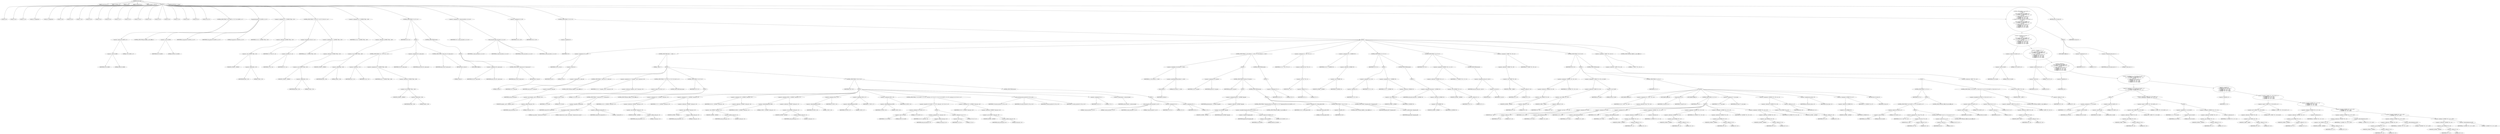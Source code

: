 digraph cache_insert {  
"1000122" [label = "(METHOD,cache_insert)" ]
"1000123" [label = "(PARAM,const char *a1)" ]
"1000124" [label = "(PARAM,_DWORD *a2)" ]
"1000125" [label = "(PARAM,int a3)" ]
"1000126" [label = "(PARAM,unsigned int a4)" ]
"1000127" [label = "(PARAM,unsigned __int16 a5)" ]
"1000128" [label = "(BLOCK,,)" ]
"1000129" [label = "(LOCAL,v9: int)" ]
"1000130" [label = "(LOCAL,v10: int)" ]
"1000131" [label = "(LOCAL,v11: int)" ]
"1000132" [label = "(LOCAL,v13: unsigned int)" ]
"1000133" [label = "(LOCAL,v14: unsigned int)" ]
"1000134" [label = "(LOCAL,v15: int)" ]
"1000135" [label = "(LOCAL,v16: int)" ]
"1000136" [label = "(LOCAL,v17: int)" ]
"1000137" [label = "(LOCAL,v18: int)" ]
"1000138" [label = "(LOCAL,v19: int)" ]
"1000139" [label = "(LOCAL,v20: int)" ]
"1000140" [label = "(LOCAL,v21: int *)" ]
"1000141" [label = "(LOCAL,v22: int)" ]
"1000142" [label = "(LOCAL,v23: char *)" ]
"1000143" [label = "(LOCAL,v24: int)" ]
"1000144" [label = "(LOCAL,v25: int)" ]
"1000145" [label = "(LOCAL,v26: int)" ]
"1000146" [label = "(LOCAL,v27: int)" ]
"1000147" [label = "(LOCAL,v28: int)" ]
"1000148" [label = "(LOCAL,v29: int)" ]
"1000149" [label = "(LOCAL,v30: int [ 4 ])" ]
"1000150" [label = "(CONTROL_STRUCTURE,if ( (a5 & 0x980) == 0 ),if ( (a5 & 0x980) == 0 ))" ]
"1000151" [label = "(<operator>.equals,(a5 & 0x980) == 0)" ]
"1000152" [label = "(<operator>.and,a5 & 0x980)" ]
"1000153" [label = "(IDENTIFIER,a5,a5 & 0x980)" ]
"1000154" [label = "(LITERAL,0x980,a5 & 0x980)" ]
"1000155" [label = "(LITERAL,0,(a5 & 0x980) == 0)" ]
"1000156" [label = "(CONTROL_STRUCTURE,goto LABEL_2;,goto LABEL_2;)" ]
"1000157" [label = "(log_query,log_query(a5 | 0x10000, a1, a2, 0))" ]
"1000158" [label = "(<operator>.or,a5 | 0x10000)" ]
"1000159" [label = "(IDENTIFIER,a5,a5 | 0x10000)" ]
"1000160" [label = "(LITERAL,0x10000,a5 | 0x10000)" ]
"1000161" [label = "(IDENTIFIER,a1,log_query(a5 | 0x10000, a1, a2, 0))" ]
"1000162" [label = "(IDENTIFIER,a2,log_query(a5 | 0x10000, a1, a2, 0))" ]
"1000163" [label = "(LITERAL,0,log_query(a5 | 0x10000, a1, a2, 0))" ]
"1000164" [label = "(<operator>.assignment,v13 = *(_DWORD *)(fbss + 252))" ]
"1000165" [label = "(IDENTIFIER,v13,v13 = *(_DWORD *)(fbss + 252))" ]
"1000166" [label = "(<operator>.indirection,*(_DWORD *)(fbss + 252))" ]
"1000167" [label = "(<operator>.cast,(_DWORD *)(fbss + 252))" ]
"1000168" [label = "(UNKNOWN,_DWORD *,_DWORD *)" ]
"1000169" [label = "(<operator>.addition,fbss + 252)" ]
"1000170" [label = "(IDENTIFIER,fbss,fbss + 252)" ]
"1000171" [label = "(LITERAL,252,fbss + 252)" ]
"1000172" [label = "(CONTROL_STRUCTURE,if ( v13 && v13 < a4 ),if ( v13 && v13 < a4 ))" ]
"1000173" [label = "(<operator>.logicalAnd,v13 && v13 < a4)" ]
"1000174" [label = "(IDENTIFIER,v13,v13 && v13 < a4)" ]
"1000175" [label = "(<operator>.lessThan,v13 < a4)" ]
"1000176" [label = "(IDENTIFIER,v13,v13 < a4)" ]
"1000177" [label = "(IDENTIFIER,a4,v13 < a4)" ]
"1000178" [label = "(<operator>.assignment,a4 = *(_DWORD *)(fbss + 252))" ]
"1000179" [label = "(IDENTIFIER,a4,a4 = *(_DWORD *)(fbss + 252))" ]
"1000180" [label = "(<operator>.indirection,*(_DWORD *)(fbss + 252))" ]
"1000181" [label = "(<operator>.cast,(_DWORD *)(fbss + 252))" ]
"1000182" [label = "(UNKNOWN,_DWORD *,_DWORD *)" ]
"1000183" [label = "(<operator>.addition,fbss + 252)" ]
"1000184" [label = "(IDENTIFIER,fbss,fbss + 252)" ]
"1000185" [label = "(LITERAL,252,fbss + 252)" ]
"1000186" [label = "(<operator>.assignment,v14 = *(_DWORD *)(fbss + 248))" ]
"1000187" [label = "(IDENTIFIER,v14,v14 = *(_DWORD *)(fbss + 248))" ]
"1000188" [label = "(<operator>.indirection,*(_DWORD *)(fbss + 248))" ]
"1000189" [label = "(<operator>.cast,(_DWORD *)(fbss + 248))" ]
"1000190" [label = "(UNKNOWN,_DWORD *,_DWORD *)" ]
"1000191" [label = "(<operator>.addition,fbss + 248)" ]
"1000192" [label = "(IDENTIFIER,fbss,fbss + 248)" ]
"1000193" [label = "(LITERAL,248,fbss + 248)" ]
"1000194" [label = "(CONTROL_STRUCTURE,if ( v14 ),if ( v14 ))" ]
"1000195" [label = "(IDENTIFIER,v14,if ( v14 ))" ]
"1000196" [label = "(BLOCK,,)" ]
"1000197" [label = "(CONTROL_STRUCTURE,if ( a4 < v14 ),if ( a4 < v14 ))" ]
"1000198" [label = "(<operator>.lessThan,a4 < v14)" ]
"1000199" [label = "(IDENTIFIER,a4,a4 < v14)" ]
"1000200" [label = "(IDENTIFIER,v14,a4 < v14)" ]
"1000201" [label = "(<operator>.assignment,a4 = *(_DWORD *)(fbss + 248))" ]
"1000202" [label = "(IDENTIFIER,a4,a4 = *(_DWORD *)(fbss + 248))" ]
"1000203" [label = "(<operator>.indirection,*(_DWORD *)(fbss + 248))" ]
"1000204" [label = "(<operator>.cast,(_DWORD *)(fbss + 248))" ]
"1000205" [label = "(UNKNOWN,_DWORD *,_DWORD *)" ]
"1000206" [label = "(<operator>.addition,fbss + 248)" ]
"1000207" [label = "(IDENTIFIER,fbss,fbss + 248)" ]
"1000208" [label = "(LITERAL,248,fbss + 248)" ]
"1000209" [label = "(<operator>.assignment,v28 = insert_error)" ]
"1000210" [label = "(IDENTIFIER,v28,v28 = insert_error)" ]
"1000211" [label = "(IDENTIFIER,insert_error,v28 = insert_error)" ]
"1000212" [label = "(CONTROL_STRUCTURE,if ( insert_error ),if ( insert_error ))" ]
"1000213" [label = "(IDENTIFIER,insert_error,if ( insert_error ))" ]
"1000214" [label = "(RETURN,return 0;,return 0;)" ]
"1000215" [label = "(LITERAL,0,return 0;)" ]
"1000216" [label = "(CONTROL_STRUCTURE,else,else)" ]
"1000217" [label = "(BLOCK,,)" ]
"1000218" [label = "(JUMP_TARGET,LABEL_2)" ]
"1000219" [label = "(<operator>.assignment,v28 = insert_error)" ]
"1000220" [label = "(IDENTIFIER,v28,v28 = insert_error)" ]
"1000221" [label = "(IDENTIFIER,insert_error,v28 = insert_error)" ]
"1000222" [label = "(CONTROL_STRUCTURE,if ( insert_error ),if ( insert_error ))" ]
"1000223" [label = "(IDENTIFIER,insert_error,if ( insert_error ))" ]
"1000224" [label = "(RETURN,return 0;,return 0;)" ]
"1000225" [label = "(LITERAL,0,return 0;)" ]
"1000226" [label = "(<operator>.assignment,v9 = cache_scan_free(a1, a2, a3, a5))" ]
"1000227" [label = "(IDENTIFIER,v9,v9 = cache_scan_free(a1, a2, a3, a5))" ]
"1000228" [label = "(cache_scan_free,cache_scan_free(a1, a2, a3, a5))" ]
"1000229" [label = "(IDENTIFIER,a1,cache_scan_free(a1, a2, a3, a5))" ]
"1000230" [label = "(IDENTIFIER,a2,cache_scan_free(a1, a2, a3, a5))" ]
"1000231" [label = "(IDENTIFIER,a3,cache_scan_free(a1, a2, a3, a5))" ]
"1000232" [label = "(IDENTIFIER,a5,cache_scan_free(a1, a2, a3, a5))" ]
"1000233" [label = "(<operator>.assignment,v10 = v28)" ]
"1000234" [label = "(IDENTIFIER,v10,v10 = v28)" ]
"1000235" [label = "(IDENTIFIER,v28,v10 = v28)" ]
"1000236" [label = "(CONTROL_STRUCTURE,if ( !v9 ),if ( !v9 ))" ]
"1000237" [label = "(<operator>.logicalNot,!v9)" ]
"1000238" [label = "(IDENTIFIER,v9,!v9)" ]
"1000239" [label = "(BLOCK,,)" ]
"1000240" [label = "(<operator>.assignment,v29 = a5 & 4)" ]
"1000241" [label = "(IDENTIFIER,v29,v29 = a5 & 4)" ]
"1000242" [label = "(<operator>.and,a5 & 4)" ]
"1000243" [label = "(IDENTIFIER,a5,a5 & 4)" ]
"1000244" [label = "(LITERAL,4,a5 & 4)" ]
"1000245" [label = "(CONTROL_STRUCTURE,while ( 1 ),while ( 1 ))" ]
"1000246" [label = "(LITERAL,1,while ( 1 ))" ]
"1000247" [label = "(BLOCK,,)" ]
"1000248" [label = "(<operator>.assignment,v9 = cache_tail)" ]
"1000249" [label = "(IDENTIFIER,v9,v9 = cache_tail)" ]
"1000250" [label = "(IDENTIFIER,cache_tail,v9 = cache_tail)" ]
"1000251" [label = "(CONTROL_STRUCTURE,if ( !cache_tail ),if ( !cache_tail ))" ]
"1000252" [label = "(<operator>.logicalNot,!cache_tail)" ]
"1000253" [label = "(IDENTIFIER,cache_tail,!cache_tail)" ]
"1000254" [label = "(CONTROL_STRUCTURE,goto LABEL_15;,goto LABEL_15;)" ]
"1000255" [label = "(<operator>.assignment,v15 = *(unsigned __int16 *)(cache_tail + 36))" ]
"1000256" [label = "(IDENTIFIER,v15,v15 = *(unsigned __int16 *)(cache_tail + 36))" ]
"1000257" [label = "(<operator>.indirection,*(unsigned __int16 *)(cache_tail + 36))" ]
"1000258" [label = "(<operator>.cast,(unsigned __int16 *)(cache_tail + 36))" ]
"1000259" [label = "(UNKNOWN,unsigned __int16 *,unsigned __int16 *)" ]
"1000260" [label = "(<operator>.addition,cache_tail + 36)" ]
"1000261" [label = "(IDENTIFIER,cache_tail,cache_tail + 36)" ]
"1000262" [label = "(LITERAL,36,cache_tail + 36)" ]
"1000263" [label = "(CONTROL_STRUCTURE,if ( (v15 & 0xC) == 0 ),if ( (v15 & 0xC) == 0 ))" ]
"1000264" [label = "(<operator>.equals,(v15 & 0xC) == 0)" ]
"1000265" [label = "(<operator>.and,v15 & 0xC)" ]
"1000266" [label = "(IDENTIFIER,v15,v15 & 0xC)" ]
"1000267" [label = "(LITERAL,0xC,v15 & 0xC)" ]
"1000268" [label = "(LITERAL,0,(v15 & 0xC) == 0)" ]
"1000269" [label = "(CONTROL_STRUCTURE,break;,break;)" ]
"1000270" [label = "(CONTROL_STRUCTURE,if ( v10 ),if ( v10 ))" ]
"1000271" [label = "(IDENTIFIER,v10,if ( v10 ))" ]
"1000272" [label = "(BLOCK,,)" ]
"1000273" [label = "(CONTROL_STRUCTURE,if ( !warned_8195 ),if ( !warned_8195 ))" ]
"1000274" [label = "(<operator>.logicalNot,!warned_8195)" ]
"1000275" [label = "(IDENTIFIER,warned_8195,!warned_8195)" ]
"1000276" [label = "(BLOCK,,)" ]
"1000277" [label = "(my_syslog,my_syslog(3, \"Internal error in cache.\"))" ]
"1000278" [label = "(LITERAL,3,my_syslog(3, \"Internal error in cache.\"))" ]
"1000279" [label = "(LITERAL,\"Internal error in cache.\",my_syslog(3, \"Internal error in cache.\"))" ]
"1000280" [label = "(<operator>.assignment,warned_8195 = 1)" ]
"1000281" [label = "(IDENTIFIER,warned_8195,warned_8195 = 1)" ]
"1000282" [label = "(LITERAL,1,warned_8195 = 1)" ]
"1000283" [label = "(CONTROL_STRUCTURE,goto LABEL_15;,goto LABEL_15;)" ]
"1000284" [label = "(CONTROL_STRUCTURE,if ( v29 ),if ( v29 ))" ]
"1000285" [label = "(IDENTIFIER,v29,if ( v29 ))" ]
"1000286" [label = "(BLOCK,,)" ]
"1000287" [label = "(<operator>.assignment,v16 = *(_DWORD *)(cache_tail + 16))" ]
"1000288" [label = "(IDENTIFIER,v16,v16 = *(_DWORD *)(cache_tail + 16))" ]
"1000289" [label = "(<operator>.indirection,*(_DWORD *)(cache_tail + 16))" ]
"1000290" [label = "(<operator>.cast,(_DWORD *)(cache_tail + 16))" ]
"1000291" [label = "(UNKNOWN,_DWORD *,_DWORD *)" ]
"1000292" [label = "(<operator>.addition,cache_tail + 16)" ]
"1000293" [label = "(IDENTIFIER,cache_tail,cache_tail + 16)" ]
"1000294" [label = "(LITERAL,16,cache_tail + 16)" ]
"1000295" [label = "(<operator>.assignment,v17 = *(_DWORD *)(cache_tail + 20))" ]
"1000296" [label = "(IDENTIFIER,v17,v17 = *(_DWORD *)(cache_tail + 20))" ]
"1000297" [label = "(<operator>.indirection,*(_DWORD *)(cache_tail + 20))" ]
"1000298" [label = "(<operator>.cast,(_DWORD *)(cache_tail + 20))" ]
"1000299" [label = "(UNKNOWN,_DWORD *,_DWORD *)" ]
"1000300" [label = "(<operator>.addition,cache_tail + 20)" ]
"1000301" [label = "(IDENTIFIER,cache_tail,cache_tail + 20)" ]
"1000302" [label = "(LITERAL,20,cache_tail + 20)" ]
"1000303" [label = "(<operator>.assignment,v18 = *(_DWORD *)(cache_tail + 24))" ]
"1000304" [label = "(IDENTIFIER,v18,v18 = *(_DWORD *)(cache_tail + 24))" ]
"1000305" [label = "(<operator>.indirection,*(_DWORD *)(cache_tail + 24))" ]
"1000306" [label = "(<operator>.cast,(_DWORD *)(cache_tail + 24))" ]
"1000307" [label = "(UNKNOWN,_DWORD *,_DWORD *)" ]
"1000308" [label = "(<operator>.addition,cache_tail + 24)" ]
"1000309" [label = "(IDENTIFIER,cache_tail,cache_tail + 24)" ]
"1000310" [label = "(LITERAL,24,cache_tail + 24)" ]
"1000311" [label = "(<operator>.assignment,v30[0] = *(_DWORD *)(cache_tail + 12))" ]
"1000312" [label = "(<operator>.indirectIndexAccess,v30[0])" ]
"1000313" [label = "(IDENTIFIER,v30,v30[0] = *(_DWORD *)(cache_tail + 12))" ]
"1000314" [label = "(LITERAL,0,v30[0] = *(_DWORD *)(cache_tail + 12))" ]
"1000315" [label = "(<operator>.indirection,*(_DWORD *)(cache_tail + 12))" ]
"1000316" [label = "(<operator>.cast,(_DWORD *)(cache_tail + 12))" ]
"1000317" [label = "(UNKNOWN,_DWORD *,_DWORD *)" ]
"1000318" [label = "(<operator>.addition,cache_tail + 12)" ]
"1000319" [label = "(IDENTIFIER,cache_tail,cache_tail + 12)" ]
"1000320" [label = "(LITERAL,12,cache_tail + 12)" ]
"1000321" [label = "(<operator>.assignment,v30[1] = v16)" ]
"1000322" [label = "(<operator>.indirectIndexAccess,v30[1])" ]
"1000323" [label = "(IDENTIFIER,v30,v30[1] = v16)" ]
"1000324" [label = "(LITERAL,1,v30[1] = v16)" ]
"1000325" [label = "(IDENTIFIER,v16,v30[1] = v16)" ]
"1000326" [label = "(<operator>.assignment,v30[2] = v17)" ]
"1000327" [label = "(<operator>.indirectIndexAccess,v30[2])" ]
"1000328" [label = "(IDENTIFIER,v30,v30[2] = v17)" ]
"1000329" [label = "(LITERAL,2,v30[2] = v17)" ]
"1000330" [label = "(IDENTIFIER,v17,v30[2] = v17)" ]
"1000331" [label = "(<operator>.assignment,v30[3] = v18)" ]
"1000332" [label = "(<operator>.indirectIndexAccess,v30[3])" ]
"1000333" [label = "(IDENTIFIER,v30,v30[3] = v18)" ]
"1000334" [label = "(LITERAL,3,v30[3] = v18)" ]
"1000335" [label = "(IDENTIFIER,v18,v30[3] = v18)" ]
"1000336" [label = "(CONTROL_STRUCTURE,if ( (v15 & 0x200) != 0 || (v19 = cache_tail + 40, (v15 & 2) != 0) ),if ( (v15 & 0x200) != 0 || (v19 = cache_tail + 40, (v15 & 2) != 0) ))" ]
"1000337" [label = "(<operator>.logicalOr,(v15 & 0x200) != 0 || (v19 = cache_tail + 40, (v15 & 2) != 0))" ]
"1000338" [label = "(<operator>.notEquals,(v15 & 0x200) != 0)" ]
"1000339" [label = "(<operator>.and,v15 & 0x200)" ]
"1000340" [label = "(IDENTIFIER,v15,v15 & 0x200)" ]
"1000341" [label = "(LITERAL,0x200,v15 & 0x200)" ]
"1000342" [label = "(LITERAL,0,(v15 & 0x200) != 0)" ]
"1000343" [label = "(BLOCK,,)" ]
"1000344" [label = "(<operator>.assignment,v19 = cache_tail + 40)" ]
"1000345" [label = "(IDENTIFIER,v19,v19 = cache_tail + 40)" ]
"1000346" [label = "(<operator>.addition,cache_tail + 40)" ]
"1000347" [label = "(IDENTIFIER,cache_tail,cache_tail + 40)" ]
"1000348" [label = "(LITERAL,40,cache_tail + 40)" ]
"1000349" [label = "(<operator>.notEquals,(v15 & 2) != 0)" ]
"1000350" [label = "(<operator>.and,v15 & 2)" ]
"1000351" [label = "(IDENTIFIER,v15,v15 & 2)" ]
"1000352" [label = "(LITERAL,2,v15 & 2)" ]
"1000353" [label = "(LITERAL,0,(v15 & 2) != 0)" ]
"1000354" [label = "(<operator>.assignment,v19 = *(_DWORD *)(cache_tail + 40))" ]
"1000355" [label = "(IDENTIFIER,v19,v19 = *(_DWORD *)(cache_tail + 40))" ]
"1000356" [label = "(<operator>.indirection,*(_DWORD *)(cache_tail + 40))" ]
"1000357" [label = "(<operator>.cast,(_DWORD *)(cache_tail + 40))" ]
"1000358" [label = "(UNKNOWN,_DWORD *,_DWORD *)" ]
"1000359" [label = "(<operator>.addition,cache_tail + 40)" ]
"1000360" [label = "(IDENTIFIER,cache_tail,cache_tail + 40)" ]
"1000361" [label = "(LITERAL,40,cache_tail + 40)" ]
"1000362" [label = "(cache_scan_free,cache_scan_free(v19, v30, a3, v15))" ]
"1000363" [label = "(IDENTIFIER,v19,cache_scan_free(v19, v30, a3, v15))" ]
"1000364" [label = "(IDENTIFIER,v30,cache_scan_free(v19, v30, a3, v15))" ]
"1000365" [label = "(IDENTIFIER,a3,cache_scan_free(v19, v30, a3, v15))" ]
"1000366" [label = "(IDENTIFIER,v15,cache_scan_free(v19, v30, a3, v15))" ]
"1000367" [label = "(<operator>.assignment,v10 = 1)" ]
"1000368" [label = "(IDENTIFIER,v10,v10 = 1)" ]
"1000369" [label = "(LITERAL,1,v10 = 1)" ]
"1000370" [label = "(<operator>.preIncrement,++cache_live_freed)" ]
"1000371" [label = "(IDENTIFIER,cache_live_freed,++cache_live_freed)" ]
"1000372" [label = "(CONTROL_STRUCTURE,else,else)" ]
"1000373" [label = "(BLOCK,,)" ]
"1000374" [label = "(cache_scan_free,cache_scan_free(0, 0, a3, 0))" ]
"1000375" [label = "(LITERAL,0,cache_scan_free(0, 0, a3, 0))" ]
"1000376" [label = "(LITERAL,0,cache_scan_free(0, 0, a3, 0))" ]
"1000377" [label = "(IDENTIFIER,a3,cache_scan_free(0, 0, a3, 0))" ]
"1000378" [label = "(LITERAL,0,cache_scan_free(0, 0, a3, 0))" ]
"1000379" [label = "(<operator>.assignment,v10 = 0)" ]
"1000380" [label = "(IDENTIFIER,v10,v10 = 0)" ]
"1000381" [label = "(LITERAL,0,v10 = 0)" ]
"1000382" [label = "(<operator>.assignment,v29 = 1)" ]
"1000383" [label = "(IDENTIFIER,v29,v29 = 1)" ]
"1000384" [label = "(LITERAL,1,v29 = 1)" ]
"1000385" [label = "(CONTROL_STRUCTURE,if ( a1 && strlen(a1) >= 0x32 ),if ( a1 && strlen(a1) >= 0x32 ))" ]
"1000386" [label = "(<operator>.logicalAnd,a1 && strlen(a1) >= 0x32)" ]
"1000387" [label = "(IDENTIFIER,a1,a1 && strlen(a1) >= 0x32)" ]
"1000388" [label = "(<operator>.greaterEqualsThan,strlen(a1) >= 0x32)" ]
"1000389" [label = "(strlen,strlen(a1))" ]
"1000390" [label = "(IDENTIFIER,a1,strlen(a1))" ]
"1000391" [label = "(LITERAL,0x32,strlen(a1) >= 0x32)" ]
"1000392" [label = "(BLOCK,,)" ]
"1000393" [label = "(<operator>.assignment,v20 = big_free)" ]
"1000394" [label = "(IDENTIFIER,v20,v20 = big_free)" ]
"1000395" [label = "(IDENTIFIER,big_free,v20 = big_free)" ]
"1000396" [label = "(CONTROL_STRUCTURE,if ( big_free ),if ( big_free ))" ]
"1000397" [label = "(IDENTIFIER,big_free,if ( big_free ))" ]
"1000398" [label = "(BLOCK,,)" ]
"1000399" [label = "(<operator>.assignment,big_free = *(_DWORD *)big_free)" ]
"1000400" [label = "(IDENTIFIER,big_free,big_free = *(_DWORD *)big_free)" ]
"1000401" [label = "(<operator>.indirection,*(_DWORD *)big_free)" ]
"1000402" [label = "(<operator>.cast,(_DWORD *)big_free)" ]
"1000403" [label = "(UNKNOWN,_DWORD *,_DWORD *)" ]
"1000404" [label = "(IDENTIFIER,big_free,(_DWORD *)big_free)" ]
"1000405" [label = "(CONTROL_STRUCTURE,else,else)" ]
"1000406" [label = "(BLOCK,,)" ]
"1000407" [label = "(CONTROL_STRUCTURE,if ( !bignames_left && (a5 & 0x5000) == 0 ),if ( !bignames_left && (a5 & 0x5000) == 0 ))" ]
"1000408" [label = "(<operator>.logicalAnd,!bignames_left && (a5 & 0x5000) == 0)" ]
"1000409" [label = "(<operator>.logicalNot,!bignames_left)" ]
"1000410" [label = "(IDENTIFIER,bignames_left,!bignames_left)" ]
"1000411" [label = "(<operator>.equals,(a5 & 0x5000) == 0)" ]
"1000412" [label = "(<operator>.and,a5 & 0x5000)" ]
"1000413" [label = "(IDENTIFIER,a5,a5 & 0x5000)" ]
"1000414" [label = "(LITERAL,0x5000,a5 & 0x5000)" ]
"1000415" [label = "(LITERAL,0,(a5 & 0x5000) == 0)" ]
"1000416" [label = "(CONTROL_STRUCTURE,goto LABEL_15;,goto LABEL_15;)" ]
"1000417" [label = "(<operator>.assignment,v20 = whine_malloc(1028))" ]
"1000418" [label = "(IDENTIFIER,v20,v20 = whine_malloc(1028))" ]
"1000419" [label = "(whine_malloc,whine_malloc(1028))" ]
"1000420" [label = "(LITERAL,1028,whine_malloc(1028))" ]
"1000421" [label = "(CONTROL_STRUCTURE,if ( !v20 ),if ( !v20 ))" ]
"1000422" [label = "(<operator>.logicalNot,!v20)" ]
"1000423" [label = "(IDENTIFIER,v20,!v20)" ]
"1000424" [label = "(CONTROL_STRUCTURE,goto LABEL_15;,goto LABEL_15;)" ]
"1000425" [label = "(CONTROL_STRUCTURE,if ( bignames_left ),if ( bignames_left ))" ]
"1000426" [label = "(IDENTIFIER,bignames_left,if ( bignames_left ))" ]
"1000427" [label = "(<operator>.preDecrement,--bignames_left)" ]
"1000428" [label = "(IDENTIFIER,bignames_left,--bignames_left)" ]
"1000429" [label = "(CONTROL_STRUCTURE,else,else)" ]
"1000430" [label = "(BLOCK,,)" ]
"1000431" [label = "(<operator>.assignment,v20 = 0)" ]
"1000432" [label = "(IDENTIFIER,v20,v20 = 0)" ]
"1000433" [label = "(LITERAL,0,v20 = 0)" ]
"1000434" [label = "(<operator>.assignment,v21 = *(int **)(v9 + 4))" ]
"1000435" [label = "(IDENTIFIER,v21,v21 = *(int **)(v9 + 4))" ]
"1000436" [label = "(<operator>.indirection,*(int **)(v9 + 4))" ]
"1000437" [label = "(<operator>.cast,(int **)(v9 + 4))" ]
"1000438" [label = "(UNKNOWN,int **,int **)" ]
"1000439" [label = "(<operator>.addition,v9 + 4)" ]
"1000440" [label = "(IDENTIFIER,v9,v9 + 4)" ]
"1000441" [label = "(LITERAL,4,v9 + 4)" ]
"1000442" [label = "(<operator>.assignment,v22 = *(_DWORD *)v9)" ]
"1000443" [label = "(IDENTIFIER,v22,v22 = *(_DWORD *)v9)" ]
"1000444" [label = "(<operator>.indirection,*(_DWORD *)v9)" ]
"1000445" [label = "(<operator>.cast,(_DWORD *)v9)" ]
"1000446" [label = "(UNKNOWN,_DWORD *,_DWORD *)" ]
"1000447" [label = "(IDENTIFIER,v9,(_DWORD *)v9)" ]
"1000448" [label = "(CONTROL_STRUCTURE,if ( v21 ),if ( v21 ))" ]
"1000449" [label = "(IDENTIFIER,v21,if ( v21 ))" ]
"1000450" [label = "(BLOCK,,)" ]
"1000451" [label = "(<operator>.assignment,*v21 = v22)" ]
"1000452" [label = "(<operator>.indirection,*v21)" ]
"1000453" [label = "(IDENTIFIER,v21,*v21 = v22)" ]
"1000454" [label = "(IDENTIFIER,v22,*v21 = v22)" ]
"1000455" [label = "(<operator>.assignment,v22 = *(_DWORD *)v9)" ]
"1000456" [label = "(IDENTIFIER,v22,v22 = *(_DWORD *)v9)" ]
"1000457" [label = "(<operator>.indirection,*(_DWORD *)v9)" ]
"1000458" [label = "(<operator>.cast,(_DWORD *)v9)" ]
"1000459" [label = "(UNKNOWN,_DWORD *,_DWORD *)" ]
"1000460" [label = "(IDENTIFIER,v9,(_DWORD *)v9)" ]
"1000461" [label = "(CONTROL_STRUCTURE,else,else)" ]
"1000462" [label = "(BLOCK,,)" ]
"1000463" [label = "(<operator>.assignment,cache_head = *(_DWORD *)v9)" ]
"1000464" [label = "(IDENTIFIER,cache_head,cache_head = *(_DWORD *)v9)" ]
"1000465" [label = "(<operator>.indirection,*(_DWORD *)v9)" ]
"1000466" [label = "(<operator>.cast,(_DWORD *)v9)" ]
"1000467" [label = "(UNKNOWN,_DWORD *,_DWORD *)" ]
"1000468" [label = "(IDENTIFIER,v9,(_DWORD *)v9)" ]
"1000469" [label = "(CONTROL_STRUCTURE,if ( v22 ),if ( v22 ))" ]
"1000470" [label = "(IDENTIFIER,v22,if ( v22 ))" ]
"1000471" [label = "(<operator>.assignment,*(_DWORD *)(v22 + 4) = v21)" ]
"1000472" [label = "(<operator>.indirection,*(_DWORD *)(v22 + 4))" ]
"1000473" [label = "(<operator>.cast,(_DWORD *)(v22 + 4))" ]
"1000474" [label = "(UNKNOWN,_DWORD *,_DWORD *)" ]
"1000475" [label = "(<operator>.addition,v22 + 4)" ]
"1000476" [label = "(IDENTIFIER,v22,v22 + 4)" ]
"1000477" [label = "(LITERAL,4,v22 + 4)" ]
"1000478" [label = "(IDENTIFIER,v21,*(_DWORD *)(v22 + 4) = v21)" ]
"1000479" [label = "(CONTROL_STRUCTURE,else,else)" ]
"1000480" [label = "(<operator>.assignment,cache_tail = (int)v21)" ]
"1000481" [label = "(IDENTIFIER,cache_tail,cache_tail = (int)v21)" ]
"1000482" [label = "(<operator>.cast,(int)v21)" ]
"1000483" [label = "(UNKNOWN,int,int)" ]
"1000484" [label = "(IDENTIFIER,v21,(int)v21)" ]
"1000485" [label = "(<operator>.assignment,*(_WORD *)(v9 + 36) = a5)" ]
"1000486" [label = "(<operator>.indirection,*(_WORD *)(v9 + 36))" ]
"1000487" [label = "(<operator>.cast,(_WORD *)(v9 + 36))" ]
"1000488" [label = "(UNKNOWN,_WORD *,_WORD *)" ]
"1000489" [label = "(<operator>.addition,v9 + 36)" ]
"1000490" [label = "(IDENTIFIER,v9,v9 + 36)" ]
"1000491" [label = "(LITERAL,36,v9 + 36)" ]
"1000492" [label = "(IDENTIFIER,a5,*(_WORD *)(v9 + 36) = a5)" ]
"1000493" [label = "(CONTROL_STRUCTURE,if ( v20 ),if ( v20 ))" ]
"1000494" [label = "(IDENTIFIER,v20,if ( v20 ))" ]
"1000495" [label = "(BLOCK,,)" ]
"1000496" [label = "(<operator>.assignment,*(_DWORD *)(v9 + 40) = v20)" ]
"1000497" [label = "(<operator>.indirection,*(_DWORD *)(v9 + 40))" ]
"1000498" [label = "(<operator>.cast,(_DWORD *)(v9 + 40))" ]
"1000499" [label = "(UNKNOWN,_DWORD *,_DWORD *)" ]
"1000500" [label = "(<operator>.addition,v9 + 40)" ]
"1000501" [label = "(IDENTIFIER,v9,v9 + 40)" ]
"1000502" [label = "(LITERAL,40,v9 + 40)" ]
"1000503" [label = "(IDENTIFIER,v20,*(_DWORD *)(v9 + 40) = v20)" ]
"1000504" [label = "(<operator>.assignment,*(_WORD *)(v9 + 36) = a5 | 0x200)" ]
"1000505" [label = "(<operator>.indirection,*(_WORD *)(v9 + 36))" ]
"1000506" [label = "(<operator>.cast,(_WORD *)(v9 + 36))" ]
"1000507" [label = "(UNKNOWN,_WORD *,_WORD *)" ]
"1000508" [label = "(<operator>.addition,v9 + 36)" ]
"1000509" [label = "(IDENTIFIER,v9,v9 + 36)" ]
"1000510" [label = "(LITERAL,36,v9 + 36)" ]
"1000511" [label = "(<operator>.or,a5 | 0x200)" ]
"1000512" [label = "(IDENTIFIER,a5,a5 | 0x200)" ]
"1000513" [label = "(LITERAL,0x200,a5 | 0x200)" ]
"1000514" [label = "(CONTROL_STRUCTURE,if ( a1 ),if ( a1 ))" ]
"1000515" [label = "(IDENTIFIER,a1,if ( a1 ))" ]
"1000516" [label = "(BLOCK,,)" ]
"1000517" [label = "(JUMP_TARGET,LABEL_49)" ]
"1000518" [label = "(<operator>.assignment,v23 = *(char **)(v9 + 40))" ]
"1000519" [label = "(IDENTIFIER,v23,v23 = *(char **)(v9 + 40))" ]
"1000520" [label = "(<operator>.indirection,*(char **)(v9 + 40))" ]
"1000521" [label = "(<operator>.cast,(char **)(v9 + 40))" ]
"1000522" [label = "(UNKNOWN,char **,char **)" ]
"1000523" [label = "(<operator>.addition,v9 + 40)" ]
"1000524" [label = "(IDENTIFIER,v9,v9 + 40)" ]
"1000525" [label = "(LITERAL,40,v9 + 40)" ]
"1000526" [label = "(JUMP_TARGET,LABEL_50)" ]
"1000527" [label = "(strcpy,strcpy(v23, a1))" ]
"1000528" [label = "(IDENTIFIER,v23,strcpy(v23, a1))" ]
"1000529" [label = "(IDENTIFIER,a1,strcpy(v23, a1))" ]
"1000530" [label = "(JUMP_TARGET,LABEL_51)" ]
"1000531" [label = "(CONTROL_STRUCTURE,if ( a2 ),if ( a2 ))" ]
"1000532" [label = "(IDENTIFIER,a2,if ( a2 ))" ]
"1000533" [label = "(BLOCK,,)" ]
"1000534" [label = "(<operator>.assignment,v24 = a2[1])" ]
"1000535" [label = "(IDENTIFIER,v24,v24 = a2[1])" ]
"1000536" [label = "(<operator>.indirectIndexAccess,a2[1])" ]
"1000537" [label = "(IDENTIFIER,a2,v24 = a2[1])" ]
"1000538" [label = "(LITERAL,1,v24 = a2[1])" ]
"1000539" [label = "(<operator>.assignment,v25 = a2[2])" ]
"1000540" [label = "(IDENTIFIER,v25,v25 = a2[2])" ]
"1000541" [label = "(<operator>.indirectIndexAccess,a2[2])" ]
"1000542" [label = "(IDENTIFIER,a2,v25 = a2[2])" ]
"1000543" [label = "(LITERAL,2,v25 = a2[2])" ]
"1000544" [label = "(<operator>.assignment,v26 = a2[3])" ]
"1000545" [label = "(IDENTIFIER,v26,v26 = a2[3])" ]
"1000546" [label = "(<operator>.indirectIndexAccess,a2[3])" ]
"1000547" [label = "(IDENTIFIER,a2,v26 = a2[3])" ]
"1000548" [label = "(LITERAL,3,v26 = a2[3])" ]
"1000549" [label = "(<operator>.assignment,*(_DWORD *)(v9 + 12) = *a2)" ]
"1000550" [label = "(<operator>.indirection,*(_DWORD *)(v9 + 12))" ]
"1000551" [label = "(<operator>.cast,(_DWORD *)(v9 + 12))" ]
"1000552" [label = "(UNKNOWN,_DWORD *,_DWORD *)" ]
"1000553" [label = "(<operator>.addition,v9 + 12)" ]
"1000554" [label = "(IDENTIFIER,v9,v9 + 12)" ]
"1000555" [label = "(LITERAL,12,v9 + 12)" ]
"1000556" [label = "(<operator>.indirection,*a2)" ]
"1000557" [label = "(IDENTIFIER,a2,*(_DWORD *)(v9 + 12) = *a2)" ]
"1000558" [label = "(<operator>.assignment,*(_DWORD *)(v9 + 16) = v24)" ]
"1000559" [label = "(<operator>.indirection,*(_DWORD *)(v9 + 16))" ]
"1000560" [label = "(<operator>.cast,(_DWORD *)(v9 + 16))" ]
"1000561" [label = "(UNKNOWN,_DWORD *,_DWORD *)" ]
"1000562" [label = "(<operator>.addition,v9 + 16)" ]
"1000563" [label = "(IDENTIFIER,v9,v9 + 16)" ]
"1000564" [label = "(LITERAL,16,v9 + 16)" ]
"1000565" [label = "(IDENTIFIER,v24,*(_DWORD *)(v9 + 16) = v24)" ]
"1000566" [label = "(<operator>.assignment,*(_DWORD *)(v9 + 20) = v25)" ]
"1000567" [label = "(<operator>.indirection,*(_DWORD *)(v9 + 20))" ]
"1000568" [label = "(<operator>.cast,(_DWORD *)(v9 + 20))" ]
"1000569" [label = "(UNKNOWN,_DWORD *,_DWORD *)" ]
"1000570" [label = "(<operator>.addition,v9 + 20)" ]
"1000571" [label = "(IDENTIFIER,v9,v9 + 20)" ]
"1000572" [label = "(LITERAL,20,v9 + 20)" ]
"1000573" [label = "(IDENTIFIER,v25,*(_DWORD *)(v9 + 20) = v25)" ]
"1000574" [label = "(<operator>.assignment,*(_DWORD *)(v9 + 24) = v26)" ]
"1000575" [label = "(<operator>.indirection,*(_DWORD *)(v9 + 24))" ]
"1000576" [label = "(<operator>.cast,(_DWORD *)(v9 + 24))" ]
"1000577" [label = "(UNKNOWN,_DWORD *,_DWORD *)" ]
"1000578" [label = "(<operator>.addition,v9 + 24)" ]
"1000579" [label = "(IDENTIFIER,v9,v9 + 24)" ]
"1000580" [label = "(LITERAL,24,v9 + 24)" ]
"1000581" [label = "(IDENTIFIER,v26,*(_DWORD *)(v9 + 24) = v26)" ]
"1000582" [label = "(<operator>.assignment,v27 = new_chain)" ]
"1000583" [label = "(IDENTIFIER,v27,v27 = new_chain)" ]
"1000584" [label = "(IDENTIFIER,new_chain,v27 = new_chain)" ]
"1000585" [label = "(<operator>.assignment,*(_DWORD *)(v9 + 28) = a4 + a3)" ]
"1000586" [label = "(<operator>.indirection,*(_DWORD *)(v9 + 28))" ]
"1000587" [label = "(<operator>.cast,(_DWORD *)(v9 + 28))" ]
"1000588" [label = "(UNKNOWN,_DWORD *,_DWORD *)" ]
"1000589" [label = "(<operator>.addition,v9 + 28)" ]
"1000590" [label = "(IDENTIFIER,v9,v9 + 28)" ]
"1000591" [label = "(LITERAL,28,v9 + 28)" ]
"1000592" [label = "(<operator>.addition,a4 + a3)" ]
"1000593" [label = "(IDENTIFIER,a4,a4 + a3)" ]
"1000594" [label = "(IDENTIFIER,a3,a4 + a3)" ]
"1000595" [label = "(<operator>.assignment,new_chain = v9)" ]
"1000596" [label = "(IDENTIFIER,new_chain,new_chain = v9)" ]
"1000597" [label = "(IDENTIFIER,v9,new_chain = v9)" ]
"1000598" [label = "(<operator>.assignment,*(_DWORD *)v9 = v27)" ]
"1000599" [label = "(<operator>.indirection,*(_DWORD *)v9)" ]
"1000600" [label = "(<operator>.cast,(_DWORD *)v9)" ]
"1000601" [label = "(UNKNOWN,_DWORD *,_DWORD *)" ]
"1000602" [label = "(IDENTIFIER,v9,(_DWORD *)v9)" ]
"1000603" [label = "(IDENTIFIER,v27,*(_DWORD *)v9 = v27)" ]
"1000604" [label = "(RETURN,return v9;,return v9;)" ]
"1000605" [label = "(IDENTIFIER,v9,return v9;)" ]
"1000606" [label = "(CONTROL_STRUCTURE,else,else)" ]
"1000607" [label = "(BLOCK,,)" ]
"1000608" [label = "(CONTROL_STRUCTURE,if ( a1 ),if ( a1 ))" ]
"1000609" [label = "(IDENTIFIER,a1,if ( a1 ))" ]
"1000610" [label = "(BLOCK,,)" ]
"1000611" [label = "(CONTROL_STRUCTURE,if ( (a5 & 0x200) == 0 ),if ( (a5 & 0x200) == 0 ))" ]
"1000612" [label = "(<operator>.equals,(a5 & 0x200) == 0)" ]
"1000613" [label = "(<operator>.and,a5 & 0x200)" ]
"1000614" [label = "(IDENTIFIER,a5,a5 & 0x200)" ]
"1000615" [label = "(LITERAL,0x200,a5 & 0x200)" ]
"1000616" [label = "(LITERAL,0,(a5 & 0x200) == 0)" ]
"1000617" [label = "(BLOCK,,)" ]
"1000618" [label = "(<operator>.assignment,v23 = (char *)(v9 + 40))" ]
"1000619" [label = "(IDENTIFIER,v23,v23 = (char *)(v9 + 40))" ]
"1000620" [label = "(<operator>.cast,(char *)(v9 + 40))" ]
"1000621" [label = "(UNKNOWN,char *,char *)" ]
"1000622" [label = "(<operator>.addition,v9 + 40)" ]
"1000623" [label = "(IDENTIFIER,v9,v9 + 40)" ]
"1000624" [label = "(LITERAL,40,v9 + 40)" ]
"1000625" [label = "(CONTROL_STRUCTURE,if ( (a5 & 2) == 0 ),if ( (a5 & 2) == 0 ))" ]
"1000626" [label = "(<operator>.equals,(a5 & 2) == 0)" ]
"1000627" [label = "(<operator>.and,a5 & 2)" ]
"1000628" [label = "(IDENTIFIER,a5,a5 & 2)" ]
"1000629" [label = "(LITERAL,2,a5 & 2)" ]
"1000630" [label = "(LITERAL,0,(a5 & 2) == 0)" ]
"1000631" [label = "(CONTROL_STRUCTURE,goto LABEL_50;,goto LABEL_50;)" ]
"1000632" [label = "(CONTROL_STRUCTURE,goto LABEL_49;,goto LABEL_49;)" ]
"1000633" [label = "(CONTROL_STRUCTURE,if ( (a5 & 0x200) == 0 && (a5 & 2) == 0 ),if ( (a5 & 0x200) == 0 && (a5 & 2) == 0 ))" ]
"1000634" [label = "(<operator>.logicalAnd,(a5 & 0x200) == 0 && (a5 & 2) == 0)" ]
"1000635" [label = "(<operator>.equals,(a5 & 0x200) == 0)" ]
"1000636" [label = "(<operator>.and,a5 & 0x200)" ]
"1000637" [label = "(IDENTIFIER,a5,a5 & 0x200)" ]
"1000638" [label = "(LITERAL,0x200,a5 & 0x200)" ]
"1000639" [label = "(LITERAL,0,(a5 & 0x200) == 0)" ]
"1000640" [label = "(<operator>.equals,(a5 & 2) == 0)" ]
"1000641" [label = "(<operator>.and,a5 & 2)" ]
"1000642" [label = "(IDENTIFIER,a5,a5 & 2)" ]
"1000643" [label = "(LITERAL,2,a5 & 2)" ]
"1000644" [label = "(LITERAL,0,(a5 & 2) == 0)" ]
"1000645" [label = "(BLOCK,,)" ]
"1000646" [label = "(<operator>.assignment,*(_BYTE *)(v9 + 40) = 0)" ]
"1000647" [label = "(<operator>.indirection,*(_BYTE *)(v9 + 40))" ]
"1000648" [label = "(<operator>.cast,(_BYTE *)(v9 + 40))" ]
"1000649" [label = "(UNKNOWN,_BYTE *,_BYTE *)" ]
"1000650" [label = "(<operator>.addition,v9 + 40)" ]
"1000651" [label = "(IDENTIFIER,v9,v9 + 40)" ]
"1000652" [label = "(LITERAL,40,v9 + 40)" ]
"1000653" [label = "(LITERAL,0,*(_BYTE *)(v9 + 40) = 0)" ]
"1000654" [label = "(CONTROL_STRUCTURE,goto LABEL_51;,goto LABEL_51;)" ]
"1000655" [label = "(<operator>.assignment,**(_BYTE **)(v9 + 40) = 0)" ]
"1000656" [label = "(<operator>.indirection,**(_BYTE **)(v9 + 40))" ]
"1000657" [label = "(<operator>.indirection,*(_BYTE **)(v9 + 40))" ]
"1000658" [label = "(<operator>.cast,(_BYTE **)(v9 + 40))" ]
"1000659" [label = "(UNKNOWN,_BYTE **,_BYTE **)" ]
"1000660" [label = "(<operator>.addition,v9 + 40)" ]
"1000661" [label = "(IDENTIFIER,v9,v9 + 40)" ]
"1000662" [label = "(LITERAL,40,v9 + 40)" ]
"1000663" [label = "(LITERAL,0,**(_BYTE **)(v9 + 40) = 0)" ]
"1000664" [label = "(CONTROL_STRUCTURE,goto LABEL_51;,goto LABEL_51;)" ]
"1000665" [label = "(CONTROL_STRUCTURE,if ( (a5 & 0x180) == 0\n    || (a5 & 8) == 0\n    || !a2\n    || ((v11 = a5 & 0x100, (a5 & 0x80) == 0)\n     || (*(_WORD *)(v9 + 36) & 0x80) == 0\n     || (v11 = a5 & 0x100, *(_DWORD *)(v9 + 12) != *a2))\n    && (!v11\n     || (*(_WORD *)(v9 + 36) & 0x100) == 0\n     || *(_DWORD *)(v9 + 12) != *a2\n     || *(_DWORD *)(v9 + 16) != a2[1]\n     || *(_DWORD *)(v9 + 20) != a2[2]\n     || *(_DWORD *)(v9 + 24) != a2[3]) ),if ( (a5 & 0x180) == 0\n    || (a5 & 8) == 0\n    || !a2\n    || ((v11 = a5 & 0x100, (a5 & 0x80) == 0)\n     || (*(_WORD *)(v9 + 36) & 0x80) == 0\n     || (v11 = a5 & 0x100, *(_DWORD *)(v9 + 12) != *a2))\n    && (!v11\n     || (*(_WORD *)(v9 + 36) & 0x100) == 0\n     || *(_DWORD *)(v9 + 12) != *a2\n     || *(_DWORD *)(v9 + 16) != a2[1]\n     || *(_DWORD *)(v9 + 20) != a2[2]\n     || *(_DWORD *)(v9 + 24) != a2[3]) ))" ]
"1000666" [label = "(<operator>.logicalOr,(a5 & 0x180) == 0\n    || (a5 & 8) == 0\n    || !a2\n    || ((v11 = a5 & 0x100, (a5 & 0x80) == 0)\n     || (*(_WORD *)(v9 + 36) & 0x80) == 0\n     || (v11 = a5 & 0x100, *(_DWORD *)(v9 + 12) != *a2))\n    && (!v11\n     || (*(_WORD *)(v9 + 36) & 0x100) == 0\n     || *(_DWORD *)(v9 + 12) != *a2\n     || *(_DWORD *)(v9 + 16) != a2[1]\n     || *(_DWORD *)(v9 + 20) != a2[2]\n     || *(_DWORD *)(v9 + 24) != a2[3]))" ]
"1000667" [label = "(<operator>.equals,(a5 & 0x180) == 0)" ]
"1000668" [label = "(<operator>.and,a5 & 0x180)" ]
"1000669" [label = "(IDENTIFIER,a5,a5 & 0x180)" ]
"1000670" [label = "(LITERAL,0x180,a5 & 0x180)" ]
"1000671" [label = "(LITERAL,0,(a5 & 0x180) == 0)" ]
"1000672" [label = "(<operator>.logicalOr,(a5 & 8) == 0\n    || !a2\n    || ((v11 = a5 & 0x100, (a5 & 0x80) == 0)\n     || (*(_WORD *)(v9 + 36) & 0x80) == 0\n     || (v11 = a5 & 0x100, *(_DWORD *)(v9 + 12) != *a2))\n    && (!v11\n     || (*(_WORD *)(v9 + 36) & 0x100) == 0\n     || *(_DWORD *)(v9 + 12) != *a2\n     || *(_DWORD *)(v9 + 16) != a2[1]\n     || *(_DWORD *)(v9 + 20) != a2[2]\n     || *(_DWORD *)(v9 + 24) != a2[3]))" ]
"1000673" [label = "(<operator>.equals,(a5 & 8) == 0)" ]
"1000674" [label = "(<operator>.and,a5 & 8)" ]
"1000675" [label = "(IDENTIFIER,a5,a5 & 8)" ]
"1000676" [label = "(LITERAL,8,a5 & 8)" ]
"1000677" [label = "(LITERAL,0,(a5 & 8) == 0)" ]
"1000678" [label = "(<operator>.logicalOr,!a2\n    || ((v11 = a5 & 0x100, (a5 & 0x80) == 0)\n     || (*(_WORD *)(v9 + 36) & 0x80) == 0\n     || (v11 = a5 & 0x100, *(_DWORD *)(v9 + 12) != *a2))\n    && (!v11\n     || (*(_WORD *)(v9 + 36) & 0x100) == 0\n     || *(_DWORD *)(v9 + 12) != *a2\n     || *(_DWORD *)(v9 + 16) != a2[1]\n     || *(_DWORD *)(v9 + 20) != a2[2]\n     || *(_DWORD *)(v9 + 24) != a2[3]))" ]
"1000679" [label = "(<operator>.logicalNot,!a2)" ]
"1000680" [label = "(IDENTIFIER,a2,!a2)" ]
"1000681" [label = "(<operator>.logicalAnd,((v11 = a5 & 0x100, (a5 & 0x80) == 0)\n     || (*(_WORD *)(v9 + 36) & 0x80) == 0\n     || (v11 = a5 & 0x100, *(_DWORD *)(v9 + 12) != *a2))\n    && (!v11\n     || (*(_WORD *)(v9 + 36) & 0x100) == 0\n     || *(_DWORD *)(v9 + 12) != *a2\n     || *(_DWORD *)(v9 + 16) != a2[1]\n     || *(_DWORD *)(v9 + 20) != a2[2]\n     || *(_DWORD *)(v9 + 24) != a2[3]))" ]
"1000682" [label = "(<operator>.logicalOr,(v11 = a5 & 0x100, (a5 & 0x80) == 0)\n     || (*(_WORD *)(v9 + 36) & 0x80) == 0\n     || (v11 = a5 & 0x100, *(_DWORD *)(v9 + 12) != *a2))" ]
"1000683" [label = "(BLOCK,,)" ]
"1000684" [label = "(<operator>.assignment,v11 = a5 & 0x100)" ]
"1000685" [label = "(IDENTIFIER,v11,v11 = a5 & 0x100)" ]
"1000686" [label = "(<operator>.and,a5 & 0x100)" ]
"1000687" [label = "(IDENTIFIER,a5,a5 & 0x100)" ]
"1000688" [label = "(LITERAL,0x100,a5 & 0x100)" ]
"1000689" [label = "(<operator>.equals,(a5 & 0x80) == 0)" ]
"1000690" [label = "(<operator>.and,a5 & 0x80)" ]
"1000691" [label = "(IDENTIFIER,a5,a5 & 0x80)" ]
"1000692" [label = "(LITERAL,0x80,a5 & 0x80)" ]
"1000693" [label = "(LITERAL,0,(a5 & 0x80) == 0)" ]
"1000694" [label = "(<operator>.logicalOr,(*(_WORD *)(v9 + 36) & 0x80) == 0\n     || (v11 = a5 & 0x100, *(_DWORD *)(v9 + 12) != *a2))" ]
"1000695" [label = "(<operator>.equals,(*(_WORD *)(v9 + 36) & 0x80) == 0)" ]
"1000696" [label = "(<operator>.and,*(_WORD *)(v9 + 36) & 0x80)" ]
"1000697" [label = "(<operator>.indirection,*(_WORD *)(v9 + 36))" ]
"1000698" [label = "(<operator>.cast,(_WORD *)(v9 + 36))" ]
"1000699" [label = "(UNKNOWN,_WORD *,_WORD *)" ]
"1000700" [label = "(<operator>.addition,v9 + 36)" ]
"1000701" [label = "(IDENTIFIER,v9,v9 + 36)" ]
"1000702" [label = "(LITERAL,36,v9 + 36)" ]
"1000703" [label = "(LITERAL,0x80,*(_WORD *)(v9 + 36) & 0x80)" ]
"1000704" [label = "(LITERAL,0,(*(_WORD *)(v9 + 36) & 0x80) == 0)" ]
"1000705" [label = "(BLOCK,,)" ]
"1000706" [label = "(<operator>.assignment,v11 = a5 & 0x100)" ]
"1000707" [label = "(IDENTIFIER,v11,v11 = a5 & 0x100)" ]
"1000708" [label = "(<operator>.and,a5 & 0x100)" ]
"1000709" [label = "(IDENTIFIER,a5,a5 & 0x100)" ]
"1000710" [label = "(LITERAL,0x100,a5 & 0x100)" ]
"1000711" [label = "(<operator>.notEquals,*(_DWORD *)(v9 + 12) != *a2)" ]
"1000712" [label = "(<operator>.indirection,*(_DWORD *)(v9 + 12))" ]
"1000713" [label = "(<operator>.cast,(_DWORD *)(v9 + 12))" ]
"1000714" [label = "(UNKNOWN,_DWORD *,_DWORD *)" ]
"1000715" [label = "(<operator>.addition,v9 + 12)" ]
"1000716" [label = "(IDENTIFIER,v9,v9 + 12)" ]
"1000717" [label = "(LITERAL,12,v9 + 12)" ]
"1000718" [label = "(<operator>.indirection,*a2)" ]
"1000719" [label = "(IDENTIFIER,a2,*(_DWORD *)(v9 + 12) != *a2)" ]
"1000720" [label = "(<operator>.logicalOr,!v11\n     || (*(_WORD *)(v9 + 36) & 0x100) == 0\n     || *(_DWORD *)(v9 + 12) != *a2\n     || *(_DWORD *)(v9 + 16) != a2[1]\n     || *(_DWORD *)(v9 + 20) != a2[2]\n     || *(_DWORD *)(v9 + 24) != a2[3])" ]
"1000721" [label = "(<operator>.logicalNot,!v11)" ]
"1000722" [label = "(IDENTIFIER,v11,!v11)" ]
"1000723" [label = "(<operator>.logicalOr,(*(_WORD *)(v9 + 36) & 0x100) == 0\n     || *(_DWORD *)(v9 + 12) != *a2\n     || *(_DWORD *)(v9 + 16) != a2[1]\n     || *(_DWORD *)(v9 + 20) != a2[2]\n     || *(_DWORD *)(v9 + 24) != a2[3])" ]
"1000724" [label = "(<operator>.equals,(*(_WORD *)(v9 + 36) & 0x100) == 0)" ]
"1000725" [label = "(<operator>.and,*(_WORD *)(v9 + 36) & 0x100)" ]
"1000726" [label = "(<operator>.indirection,*(_WORD *)(v9 + 36))" ]
"1000727" [label = "(<operator>.cast,(_WORD *)(v9 + 36))" ]
"1000728" [label = "(UNKNOWN,_WORD *,_WORD *)" ]
"1000729" [label = "(<operator>.addition,v9 + 36)" ]
"1000730" [label = "(IDENTIFIER,v9,v9 + 36)" ]
"1000731" [label = "(LITERAL,36,v9 + 36)" ]
"1000732" [label = "(LITERAL,0x100,*(_WORD *)(v9 + 36) & 0x100)" ]
"1000733" [label = "(LITERAL,0,(*(_WORD *)(v9 + 36) & 0x100) == 0)" ]
"1000734" [label = "(<operator>.logicalOr,*(_DWORD *)(v9 + 12) != *a2\n     || *(_DWORD *)(v9 + 16) != a2[1]\n     || *(_DWORD *)(v9 + 20) != a2[2]\n     || *(_DWORD *)(v9 + 24) != a2[3])" ]
"1000735" [label = "(<operator>.notEquals,*(_DWORD *)(v9 + 12) != *a2)" ]
"1000736" [label = "(<operator>.indirection,*(_DWORD *)(v9 + 12))" ]
"1000737" [label = "(<operator>.cast,(_DWORD *)(v9 + 12))" ]
"1000738" [label = "(UNKNOWN,_DWORD *,_DWORD *)" ]
"1000739" [label = "(<operator>.addition,v9 + 12)" ]
"1000740" [label = "(IDENTIFIER,v9,v9 + 12)" ]
"1000741" [label = "(LITERAL,12,v9 + 12)" ]
"1000742" [label = "(<operator>.indirection,*a2)" ]
"1000743" [label = "(IDENTIFIER,a2,*(_DWORD *)(v9 + 12) != *a2)" ]
"1000744" [label = "(<operator>.logicalOr,*(_DWORD *)(v9 + 16) != a2[1]\n     || *(_DWORD *)(v9 + 20) != a2[2]\n     || *(_DWORD *)(v9 + 24) != a2[3])" ]
"1000745" [label = "(<operator>.notEquals,*(_DWORD *)(v9 + 16) != a2[1])" ]
"1000746" [label = "(<operator>.indirection,*(_DWORD *)(v9 + 16))" ]
"1000747" [label = "(<operator>.cast,(_DWORD *)(v9 + 16))" ]
"1000748" [label = "(UNKNOWN,_DWORD *,_DWORD *)" ]
"1000749" [label = "(<operator>.addition,v9 + 16)" ]
"1000750" [label = "(IDENTIFIER,v9,v9 + 16)" ]
"1000751" [label = "(LITERAL,16,v9 + 16)" ]
"1000752" [label = "(<operator>.indirectIndexAccess,a2[1])" ]
"1000753" [label = "(IDENTIFIER,a2,*(_DWORD *)(v9 + 16) != a2[1])" ]
"1000754" [label = "(LITERAL,1,*(_DWORD *)(v9 + 16) != a2[1])" ]
"1000755" [label = "(<operator>.logicalOr,*(_DWORD *)(v9 + 20) != a2[2]\n     || *(_DWORD *)(v9 + 24) != a2[3])" ]
"1000756" [label = "(<operator>.notEquals,*(_DWORD *)(v9 + 20) != a2[2])" ]
"1000757" [label = "(<operator>.indirection,*(_DWORD *)(v9 + 20))" ]
"1000758" [label = "(<operator>.cast,(_DWORD *)(v9 + 20))" ]
"1000759" [label = "(UNKNOWN,_DWORD *,_DWORD *)" ]
"1000760" [label = "(<operator>.addition,v9 + 20)" ]
"1000761" [label = "(IDENTIFIER,v9,v9 + 20)" ]
"1000762" [label = "(LITERAL,20,v9 + 20)" ]
"1000763" [label = "(<operator>.indirectIndexAccess,a2[2])" ]
"1000764" [label = "(IDENTIFIER,a2,*(_DWORD *)(v9 + 20) != a2[2])" ]
"1000765" [label = "(LITERAL,2,*(_DWORD *)(v9 + 20) != a2[2])" ]
"1000766" [label = "(<operator>.notEquals,*(_DWORD *)(v9 + 24) != a2[3])" ]
"1000767" [label = "(<operator>.indirection,*(_DWORD *)(v9 + 24))" ]
"1000768" [label = "(<operator>.cast,(_DWORD *)(v9 + 24))" ]
"1000769" [label = "(UNKNOWN,_DWORD *,_DWORD *)" ]
"1000770" [label = "(<operator>.addition,v9 + 24)" ]
"1000771" [label = "(IDENTIFIER,v9,v9 + 24)" ]
"1000772" [label = "(LITERAL,24,v9 + 24)" ]
"1000773" [label = "(<operator>.indirectIndexAccess,a2[3])" ]
"1000774" [label = "(IDENTIFIER,a2,*(_DWORD *)(v9 + 24) != a2[3])" ]
"1000775" [label = "(LITERAL,3,*(_DWORD *)(v9 + 24) != a2[3])" ]
"1000776" [label = "(BLOCK,,)" ]
"1000777" [label = "(JUMP_TARGET,LABEL_15)" ]
"1000778" [label = "(<operator>.assignment,v9 = 0)" ]
"1000779" [label = "(IDENTIFIER,v9,v9 = 0)" ]
"1000780" [label = "(LITERAL,0,v9 = 0)" ]
"1000781" [label = "(<operator>.assignment,insert_error = 1)" ]
"1000782" [label = "(IDENTIFIER,insert_error,insert_error = 1)" ]
"1000783" [label = "(LITERAL,1,insert_error = 1)" ]
"1000784" [label = "(RETURN,return v9;,return v9;)" ]
"1000785" [label = "(IDENTIFIER,v9,return v9;)" ]
"1000786" [label = "(METHOD_RETURN,int __fastcall)" ]
  "1000122" -> "1000123" 
  "1000122" -> "1000124" 
  "1000122" -> "1000125" 
  "1000122" -> "1000126" 
  "1000122" -> "1000127" 
  "1000122" -> "1000128" 
  "1000122" -> "1000786" 
  "1000128" -> "1000129" 
  "1000128" -> "1000130" 
  "1000128" -> "1000131" 
  "1000128" -> "1000132" 
  "1000128" -> "1000133" 
  "1000128" -> "1000134" 
  "1000128" -> "1000135" 
  "1000128" -> "1000136" 
  "1000128" -> "1000137" 
  "1000128" -> "1000138" 
  "1000128" -> "1000139" 
  "1000128" -> "1000140" 
  "1000128" -> "1000141" 
  "1000128" -> "1000142" 
  "1000128" -> "1000143" 
  "1000128" -> "1000144" 
  "1000128" -> "1000145" 
  "1000128" -> "1000146" 
  "1000128" -> "1000147" 
  "1000128" -> "1000148" 
  "1000128" -> "1000149" 
  "1000128" -> "1000150" 
  "1000128" -> "1000157" 
  "1000128" -> "1000164" 
  "1000128" -> "1000172" 
  "1000128" -> "1000186" 
  "1000128" -> "1000194" 
  "1000128" -> "1000226" 
  "1000128" -> "1000233" 
  "1000128" -> "1000236" 
  "1000128" -> "1000665" 
  "1000128" -> "1000784" 
  "1000150" -> "1000151" 
  "1000150" -> "1000156" 
  "1000151" -> "1000152" 
  "1000151" -> "1000155" 
  "1000152" -> "1000153" 
  "1000152" -> "1000154" 
  "1000157" -> "1000158" 
  "1000157" -> "1000161" 
  "1000157" -> "1000162" 
  "1000157" -> "1000163" 
  "1000158" -> "1000159" 
  "1000158" -> "1000160" 
  "1000164" -> "1000165" 
  "1000164" -> "1000166" 
  "1000166" -> "1000167" 
  "1000167" -> "1000168" 
  "1000167" -> "1000169" 
  "1000169" -> "1000170" 
  "1000169" -> "1000171" 
  "1000172" -> "1000173" 
  "1000172" -> "1000178" 
  "1000173" -> "1000174" 
  "1000173" -> "1000175" 
  "1000175" -> "1000176" 
  "1000175" -> "1000177" 
  "1000178" -> "1000179" 
  "1000178" -> "1000180" 
  "1000180" -> "1000181" 
  "1000181" -> "1000182" 
  "1000181" -> "1000183" 
  "1000183" -> "1000184" 
  "1000183" -> "1000185" 
  "1000186" -> "1000187" 
  "1000186" -> "1000188" 
  "1000188" -> "1000189" 
  "1000189" -> "1000190" 
  "1000189" -> "1000191" 
  "1000191" -> "1000192" 
  "1000191" -> "1000193" 
  "1000194" -> "1000195" 
  "1000194" -> "1000196" 
  "1000194" -> "1000216" 
  "1000196" -> "1000197" 
  "1000196" -> "1000209" 
  "1000196" -> "1000212" 
  "1000197" -> "1000198" 
  "1000197" -> "1000201" 
  "1000198" -> "1000199" 
  "1000198" -> "1000200" 
  "1000201" -> "1000202" 
  "1000201" -> "1000203" 
  "1000203" -> "1000204" 
  "1000204" -> "1000205" 
  "1000204" -> "1000206" 
  "1000206" -> "1000207" 
  "1000206" -> "1000208" 
  "1000209" -> "1000210" 
  "1000209" -> "1000211" 
  "1000212" -> "1000213" 
  "1000212" -> "1000214" 
  "1000214" -> "1000215" 
  "1000216" -> "1000217" 
  "1000217" -> "1000218" 
  "1000217" -> "1000219" 
  "1000217" -> "1000222" 
  "1000219" -> "1000220" 
  "1000219" -> "1000221" 
  "1000222" -> "1000223" 
  "1000222" -> "1000224" 
  "1000224" -> "1000225" 
  "1000226" -> "1000227" 
  "1000226" -> "1000228" 
  "1000228" -> "1000229" 
  "1000228" -> "1000230" 
  "1000228" -> "1000231" 
  "1000228" -> "1000232" 
  "1000233" -> "1000234" 
  "1000233" -> "1000235" 
  "1000236" -> "1000237" 
  "1000236" -> "1000239" 
  "1000237" -> "1000238" 
  "1000239" -> "1000240" 
  "1000239" -> "1000245" 
  "1000239" -> "1000385" 
  "1000239" -> "1000434" 
  "1000239" -> "1000442" 
  "1000239" -> "1000448" 
  "1000239" -> "1000469" 
  "1000239" -> "1000485" 
  "1000239" -> "1000493" 
  "1000239" -> "1000655" 
  "1000239" -> "1000664" 
  "1000240" -> "1000241" 
  "1000240" -> "1000242" 
  "1000242" -> "1000243" 
  "1000242" -> "1000244" 
  "1000245" -> "1000246" 
  "1000245" -> "1000247" 
  "1000247" -> "1000248" 
  "1000247" -> "1000251" 
  "1000247" -> "1000255" 
  "1000247" -> "1000263" 
  "1000247" -> "1000270" 
  "1000247" -> "1000284" 
  "1000248" -> "1000249" 
  "1000248" -> "1000250" 
  "1000251" -> "1000252" 
  "1000251" -> "1000254" 
  "1000252" -> "1000253" 
  "1000255" -> "1000256" 
  "1000255" -> "1000257" 
  "1000257" -> "1000258" 
  "1000258" -> "1000259" 
  "1000258" -> "1000260" 
  "1000260" -> "1000261" 
  "1000260" -> "1000262" 
  "1000263" -> "1000264" 
  "1000263" -> "1000269" 
  "1000264" -> "1000265" 
  "1000264" -> "1000268" 
  "1000265" -> "1000266" 
  "1000265" -> "1000267" 
  "1000270" -> "1000271" 
  "1000270" -> "1000272" 
  "1000272" -> "1000273" 
  "1000272" -> "1000283" 
  "1000273" -> "1000274" 
  "1000273" -> "1000276" 
  "1000274" -> "1000275" 
  "1000276" -> "1000277" 
  "1000276" -> "1000280" 
  "1000277" -> "1000278" 
  "1000277" -> "1000279" 
  "1000280" -> "1000281" 
  "1000280" -> "1000282" 
  "1000284" -> "1000285" 
  "1000284" -> "1000286" 
  "1000284" -> "1000372" 
  "1000286" -> "1000287" 
  "1000286" -> "1000295" 
  "1000286" -> "1000303" 
  "1000286" -> "1000311" 
  "1000286" -> "1000321" 
  "1000286" -> "1000326" 
  "1000286" -> "1000331" 
  "1000286" -> "1000336" 
  "1000286" -> "1000362" 
  "1000286" -> "1000367" 
  "1000286" -> "1000370" 
  "1000287" -> "1000288" 
  "1000287" -> "1000289" 
  "1000289" -> "1000290" 
  "1000290" -> "1000291" 
  "1000290" -> "1000292" 
  "1000292" -> "1000293" 
  "1000292" -> "1000294" 
  "1000295" -> "1000296" 
  "1000295" -> "1000297" 
  "1000297" -> "1000298" 
  "1000298" -> "1000299" 
  "1000298" -> "1000300" 
  "1000300" -> "1000301" 
  "1000300" -> "1000302" 
  "1000303" -> "1000304" 
  "1000303" -> "1000305" 
  "1000305" -> "1000306" 
  "1000306" -> "1000307" 
  "1000306" -> "1000308" 
  "1000308" -> "1000309" 
  "1000308" -> "1000310" 
  "1000311" -> "1000312" 
  "1000311" -> "1000315" 
  "1000312" -> "1000313" 
  "1000312" -> "1000314" 
  "1000315" -> "1000316" 
  "1000316" -> "1000317" 
  "1000316" -> "1000318" 
  "1000318" -> "1000319" 
  "1000318" -> "1000320" 
  "1000321" -> "1000322" 
  "1000321" -> "1000325" 
  "1000322" -> "1000323" 
  "1000322" -> "1000324" 
  "1000326" -> "1000327" 
  "1000326" -> "1000330" 
  "1000327" -> "1000328" 
  "1000327" -> "1000329" 
  "1000331" -> "1000332" 
  "1000331" -> "1000335" 
  "1000332" -> "1000333" 
  "1000332" -> "1000334" 
  "1000336" -> "1000337" 
  "1000336" -> "1000354" 
  "1000337" -> "1000338" 
  "1000337" -> "1000343" 
  "1000338" -> "1000339" 
  "1000338" -> "1000342" 
  "1000339" -> "1000340" 
  "1000339" -> "1000341" 
  "1000343" -> "1000344" 
  "1000343" -> "1000349" 
  "1000344" -> "1000345" 
  "1000344" -> "1000346" 
  "1000346" -> "1000347" 
  "1000346" -> "1000348" 
  "1000349" -> "1000350" 
  "1000349" -> "1000353" 
  "1000350" -> "1000351" 
  "1000350" -> "1000352" 
  "1000354" -> "1000355" 
  "1000354" -> "1000356" 
  "1000356" -> "1000357" 
  "1000357" -> "1000358" 
  "1000357" -> "1000359" 
  "1000359" -> "1000360" 
  "1000359" -> "1000361" 
  "1000362" -> "1000363" 
  "1000362" -> "1000364" 
  "1000362" -> "1000365" 
  "1000362" -> "1000366" 
  "1000367" -> "1000368" 
  "1000367" -> "1000369" 
  "1000370" -> "1000371" 
  "1000372" -> "1000373" 
  "1000373" -> "1000374" 
  "1000373" -> "1000379" 
  "1000373" -> "1000382" 
  "1000374" -> "1000375" 
  "1000374" -> "1000376" 
  "1000374" -> "1000377" 
  "1000374" -> "1000378" 
  "1000379" -> "1000380" 
  "1000379" -> "1000381" 
  "1000382" -> "1000383" 
  "1000382" -> "1000384" 
  "1000385" -> "1000386" 
  "1000385" -> "1000392" 
  "1000385" -> "1000429" 
  "1000386" -> "1000387" 
  "1000386" -> "1000388" 
  "1000388" -> "1000389" 
  "1000388" -> "1000391" 
  "1000389" -> "1000390" 
  "1000392" -> "1000393" 
  "1000392" -> "1000396" 
  "1000393" -> "1000394" 
  "1000393" -> "1000395" 
  "1000396" -> "1000397" 
  "1000396" -> "1000398" 
  "1000396" -> "1000405" 
  "1000398" -> "1000399" 
  "1000399" -> "1000400" 
  "1000399" -> "1000401" 
  "1000401" -> "1000402" 
  "1000402" -> "1000403" 
  "1000402" -> "1000404" 
  "1000405" -> "1000406" 
  "1000406" -> "1000407" 
  "1000406" -> "1000417" 
  "1000406" -> "1000421" 
  "1000406" -> "1000425" 
  "1000407" -> "1000408" 
  "1000407" -> "1000416" 
  "1000408" -> "1000409" 
  "1000408" -> "1000411" 
  "1000409" -> "1000410" 
  "1000411" -> "1000412" 
  "1000411" -> "1000415" 
  "1000412" -> "1000413" 
  "1000412" -> "1000414" 
  "1000417" -> "1000418" 
  "1000417" -> "1000419" 
  "1000419" -> "1000420" 
  "1000421" -> "1000422" 
  "1000421" -> "1000424" 
  "1000422" -> "1000423" 
  "1000425" -> "1000426" 
  "1000425" -> "1000427" 
  "1000427" -> "1000428" 
  "1000429" -> "1000430" 
  "1000430" -> "1000431" 
  "1000431" -> "1000432" 
  "1000431" -> "1000433" 
  "1000434" -> "1000435" 
  "1000434" -> "1000436" 
  "1000436" -> "1000437" 
  "1000437" -> "1000438" 
  "1000437" -> "1000439" 
  "1000439" -> "1000440" 
  "1000439" -> "1000441" 
  "1000442" -> "1000443" 
  "1000442" -> "1000444" 
  "1000444" -> "1000445" 
  "1000445" -> "1000446" 
  "1000445" -> "1000447" 
  "1000448" -> "1000449" 
  "1000448" -> "1000450" 
  "1000448" -> "1000461" 
  "1000450" -> "1000451" 
  "1000450" -> "1000455" 
  "1000451" -> "1000452" 
  "1000451" -> "1000454" 
  "1000452" -> "1000453" 
  "1000455" -> "1000456" 
  "1000455" -> "1000457" 
  "1000457" -> "1000458" 
  "1000458" -> "1000459" 
  "1000458" -> "1000460" 
  "1000461" -> "1000462" 
  "1000462" -> "1000463" 
  "1000463" -> "1000464" 
  "1000463" -> "1000465" 
  "1000465" -> "1000466" 
  "1000466" -> "1000467" 
  "1000466" -> "1000468" 
  "1000469" -> "1000470" 
  "1000469" -> "1000471" 
  "1000469" -> "1000479" 
  "1000471" -> "1000472" 
  "1000471" -> "1000478" 
  "1000472" -> "1000473" 
  "1000473" -> "1000474" 
  "1000473" -> "1000475" 
  "1000475" -> "1000476" 
  "1000475" -> "1000477" 
  "1000479" -> "1000480" 
  "1000480" -> "1000481" 
  "1000480" -> "1000482" 
  "1000482" -> "1000483" 
  "1000482" -> "1000484" 
  "1000485" -> "1000486" 
  "1000485" -> "1000492" 
  "1000486" -> "1000487" 
  "1000487" -> "1000488" 
  "1000487" -> "1000489" 
  "1000489" -> "1000490" 
  "1000489" -> "1000491" 
  "1000493" -> "1000494" 
  "1000493" -> "1000495" 
  "1000493" -> "1000606" 
  "1000495" -> "1000496" 
  "1000495" -> "1000504" 
  "1000495" -> "1000514" 
  "1000496" -> "1000497" 
  "1000496" -> "1000503" 
  "1000497" -> "1000498" 
  "1000498" -> "1000499" 
  "1000498" -> "1000500" 
  "1000500" -> "1000501" 
  "1000500" -> "1000502" 
  "1000504" -> "1000505" 
  "1000504" -> "1000511" 
  "1000505" -> "1000506" 
  "1000506" -> "1000507" 
  "1000506" -> "1000508" 
  "1000508" -> "1000509" 
  "1000508" -> "1000510" 
  "1000511" -> "1000512" 
  "1000511" -> "1000513" 
  "1000514" -> "1000515" 
  "1000514" -> "1000516" 
  "1000516" -> "1000517" 
  "1000516" -> "1000518" 
  "1000516" -> "1000526" 
  "1000516" -> "1000527" 
  "1000516" -> "1000530" 
  "1000516" -> "1000531" 
  "1000516" -> "1000582" 
  "1000516" -> "1000585" 
  "1000516" -> "1000595" 
  "1000516" -> "1000598" 
  "1000516" -> "1000604" 
  "1000518" -> "1000519" 
  "1000518" -> "1000520" 
  "1000520" -> "1000521" 
  "1000521" -> "1000522" 
  "1000521" -> "1000523" 
  "1000523" -> "1000524" 
  "1000523" -> "1000525" 
  "1000527" -> "1000528" 
  "1000527" -> "1000529" 
  "1000531" -> "1000532" 
  "1000531" -> "1000533" 
  "1000533" -> "1000534" 
  "1000533" -> "1000539" 
  "1000533" -> "1000544" 
  "1000533" -> "1000549" 
  "1000533" -> "1000558" 
  "1000533" -> "1000566" 
  "1000533" -> "1000574" 
  "1000534" -> "1000535" 
  "1000534" -> "1000536" 
  "1000536" -> "1000537" 
  "1000536" -> "1000538" 
  "1000539" -> "1000540" 
  "1000539" -> "1000541" 
  "1000541" -> "1000542" 
  "1000541" -> "1000543" 
  "1000544" -> "1000545" 
  "1000544" -> "1000546" 
  "1000546" -> "1000547" 
  "1000546" -> "1000548" 
  "1000549" -> "1000550" 
  "1000549" -> "1000556" 
  "1000550" -> "1000551" 
  "1000551" -> "1000552" 
  "1000551" -> "1000553" 
  "1000553" -> "1000554" 
  "1000553" -> "1000555" 
  "1000556" -> "1000557" 
  "1000558" -> "1000559" 
  "1000558" -> "1000565" 
  "1000559" -> "1000560" 
  "1000560" -> "1000561" 
  "1000560" -> "1000562" 
  "1000562" -> "1000563" 
  "1000562" -> "1000564" 
  "1000566" -> "1000567" 
  "1000566" -> "1000573" 
  "1000567" -> "1000568" 
  "1000568" -> "1000569" 
  "1000568" -> "1000570" 
  "1000570" -> "1000571" 
  "1000570" -> "1000572" 
  "1000574" -> "1000575" 
  "1000574" -> "1000581" 
  "1000575" -> "1000576" 
  "1000576" -> "1000577" 
  "1000576" -> "1000578" 
  "1000578" -> "1000579" 
  "1000578" -> "1000580" 
  "1000582" -> "1000583" 
  "1000582" -> "1000584" 
  "1000585" -> "1000586" 
  "1000585" -> "1000592" 
  "1000586" -> "1000587" 
  "1000587" -> "1000588" 
  "1000587" -> "1000589" 
  "1000589" -> "1000590" 
  "1000589" -> "1000591" 
  "1000592" -> "1000593" 
  "1000592" -> "1000594" 
  "1000595" -> "1000596" 
  "1000595" -> "1000597" 
  "1000598" -> "1000599" 
  "1000598" -> "1000603" 
  "1000599" -> "1000600" 
  "1000600" -> "1000601" 
  "1000600" -> "1000602" 
  "1000604" -> "1000605" 
  "1000606" -> "1000607" 
  "1000607" -> "1000608" 
  "1000607" -> "1000633" 
  "1000608" -> "1000609" 
  "1000608" -> "1000610" 
  "1000610" -> "1000611" 
  "1000610" -> "1000632" 
  "1000611" -> "1000612" 
  "1000611" -> "1000617" 
  "1000612" -> "1000613" 
  "1000612" -> "1000616" 
  "1000613" -> "1000614" 
  "1000613" -> "1000615" 
  "1000617" -> "1000618" 
  "1000617" -> "1000625" 
  "1000618" -> "1000619" 
  "1000618" -> "1000620" 
  "1000620" -> "1000621" 
  "1000620" -> "1000622" 
  "1000622" -> "1000623" 
  "1000622" -> "1000624" 
  "1000625" -> "1000626" 
  "1000625" -> "1000631" 
  "1000626" -> "1000627" 
  "1000626" -> "1000630" 
  "1000627" -> "1000628" 
  "1000627" -> "1000629" 
  "1000633" -> "1000634" 
  "1000633" -> "1000645" 
  "1000634" -> "1000635" 
  "1000634" -> "1000640" 
  "1000635" -> "1000636" 
  "1000635" -> "1000639" 
  "1000636" -> "1000637" 
  "1000636" -> "1000638" 
  "1000640" -> "1000641" 
  "1000640" -> "1000644" 
  "1000641" -> "1000642" 
  "1000641" -> "1000643" 
  "1000645" -> "1000646" 
  "1000645" -> "1000654" 
  "1000646" -> "1000647" 
  "1000646" -> "1000653" 
  "1000647" -> "1000648" 
  "1000648" -> "1000649" 
  "1000648" -> "1000650" 
  "1000650" -> "1000651" 
  "1000650" -> "1000652" 
  "1000655" -> "1000656" 
  "1000655" -> "1000663" 
  "1000656" -> "1000657" 
  "1000657" -> "1000658" 
  "1000658" -> "1000659" 
  "1000658" -> "1000660" 
  "1000660" -> "1000661" 
  "1000660" -> "1000662" 
  "1000665" -> "1000666" 
  "1000665" -> "1000776" 
  "1000666" -> "1000667" 
  "1000666" -> "1000672" 
  "1000667" -> "1000668" 
  "1000667" -> "1000671" 
  "1000668" -> "1000669" 
  "1000668" -> "1000670" 
  "1000672" -> "1000673" 
  "1000672" -> "1000678" 
  "1000673" -> "1000674" 
  "1000673" -> "1000677" 
  "1000674" -> "1000675" 
  "1000674" -> "1000676" 
  "1000678" -> "1000679" 
  "1000678" -> "1000681" 
  "1000679" -> "1000680" 
  "1000681" -> "1000682" 
  "1000681" -> "1000720" 
  "1000682" -> "1000683" 
  "1000682" -> "1000694" 
  "1000683" -> "1000684" 
  "1000683" -> "1000689" 
  "1000684" -> "1000685" 
  "1000684" -> "1000686" 
  "1000686" -> "1000687" 
  "1000686" -> "1000688" 
  "1000689" -> "1000690" 
  "1000689" -> "1000693" 
  "1000690" -> "1000691" 
  "1000690" -> "1000692" 
  "1000694" -> "1000695" 
  "1000694" -> "1000705" 
  "1000695" -> "1000696" 
  "1000695" -> "1000704" 
  "1000696" -> "1000697" 
  "1000696" -> "1000703" 
  "1000697" -> "1000698" 
  "1000698" -> "1000699" 
  "1000698" -> "1000700" 
  "1000700" -> "1000701" 
  "1000700" -> "1000702" 
  "1000705" -> "1000706" 
  "1000705" -> "1000711" 
  "1000706" -> "1000707" 
  "1000706" -> "1000708" 
  "1000708" -> "1000709" 
  "1000708" -> "1000710" 
  "1000711" -> "1000712" 
  "1000711" -> "1000718" 
  "1000712" -> "1000713" 
  "1000713" -> "1000714" 
  "1000713" -> "1000715" 
  "1000715" -> "1000716" 
  "1000715" -> "1000717" 
  "1000718" -> "1000719" 
  "1000720" -> "1000721" 
  "1000720" -> "1000723" 
  "1000721" -> "1000722" 
  "1000723" -> "1000724" 
  "1000723" -> "1000734" 
  "1000724" -> "1000725" 
  "1000724" -> "1000733" 
  "1000725" -> "1000726" 
  "1000725" -> "1000732" 
  "1000726" -> "1000727" 
  "1000727" -> "1000728" 
  "1000727" -> "1000729" 
  "1000729" -> "1000730" 
  "1000729" -> "1000731" 
  "1000734" -> "1000735" 
  "1000734" -> "1000744" 
  "1000735" -> "1000736" 
  "1000735" -> "1000742" 
  "1000736" -> "1000737" 
  "1000737" -> "1000738" 
  "1000737" -> "1000739" 
  "1000739" -> "1000740" 
  "1000739" -> "1000741" 
  "1000742" -> "1000743" 
  "1000744" -> "1000745" 
  "1000744" -> "1000755" 
  "1000745" -> "1000746" 
  "1000745" -> "1000752" 
  "1000746" -> "1000747" 
  "1000747" -> "1000748" 
  "1000747" -> "1000749" 
  "1000749" -> "1000750" 
  "1000749" -> "1000751" 
  "1000752" -> "1000753" 
  "1000752" -> "1000754" 
  "1000755" -> "1000756" 
  "1000755" -> "1000766" 
  "1000756" -> "1000757" 
  "1000756" -> "1000763" 
  "1000757" -> "1000758" 
  "1000758" -> "1000759" 
  "1000758" -> "1000760" 
  "1000760" -> "1000761" 
  "1000760" -> "1000762" 
  "1000763" -> "1000764" 
  "1000763" -> "1000765" 
  "1000766" -> "1000767" 
  "1000766" -> "1000773" 
  "1000767" -> "1000768" 
  "1000768" -> "1000769" 
  "1000768" -> "1000770" 
  "1000770" -> "1000771" 
  "1000770" -> "1000772" 
  "1000773" -> "1000774" 
  "1000773" -> "1000775" 
  "1000776" -> "1000777" 
  "1000776" -> "1000778" 
  "1000776" -> "1000781" 
  "1000778" -> "1000779" 
  "1000778" -> "1000780" 
  "1000781" -> "1000782" 
  "1000781" -> "1000783" 
  "1000784" -> "1000785" 
}
